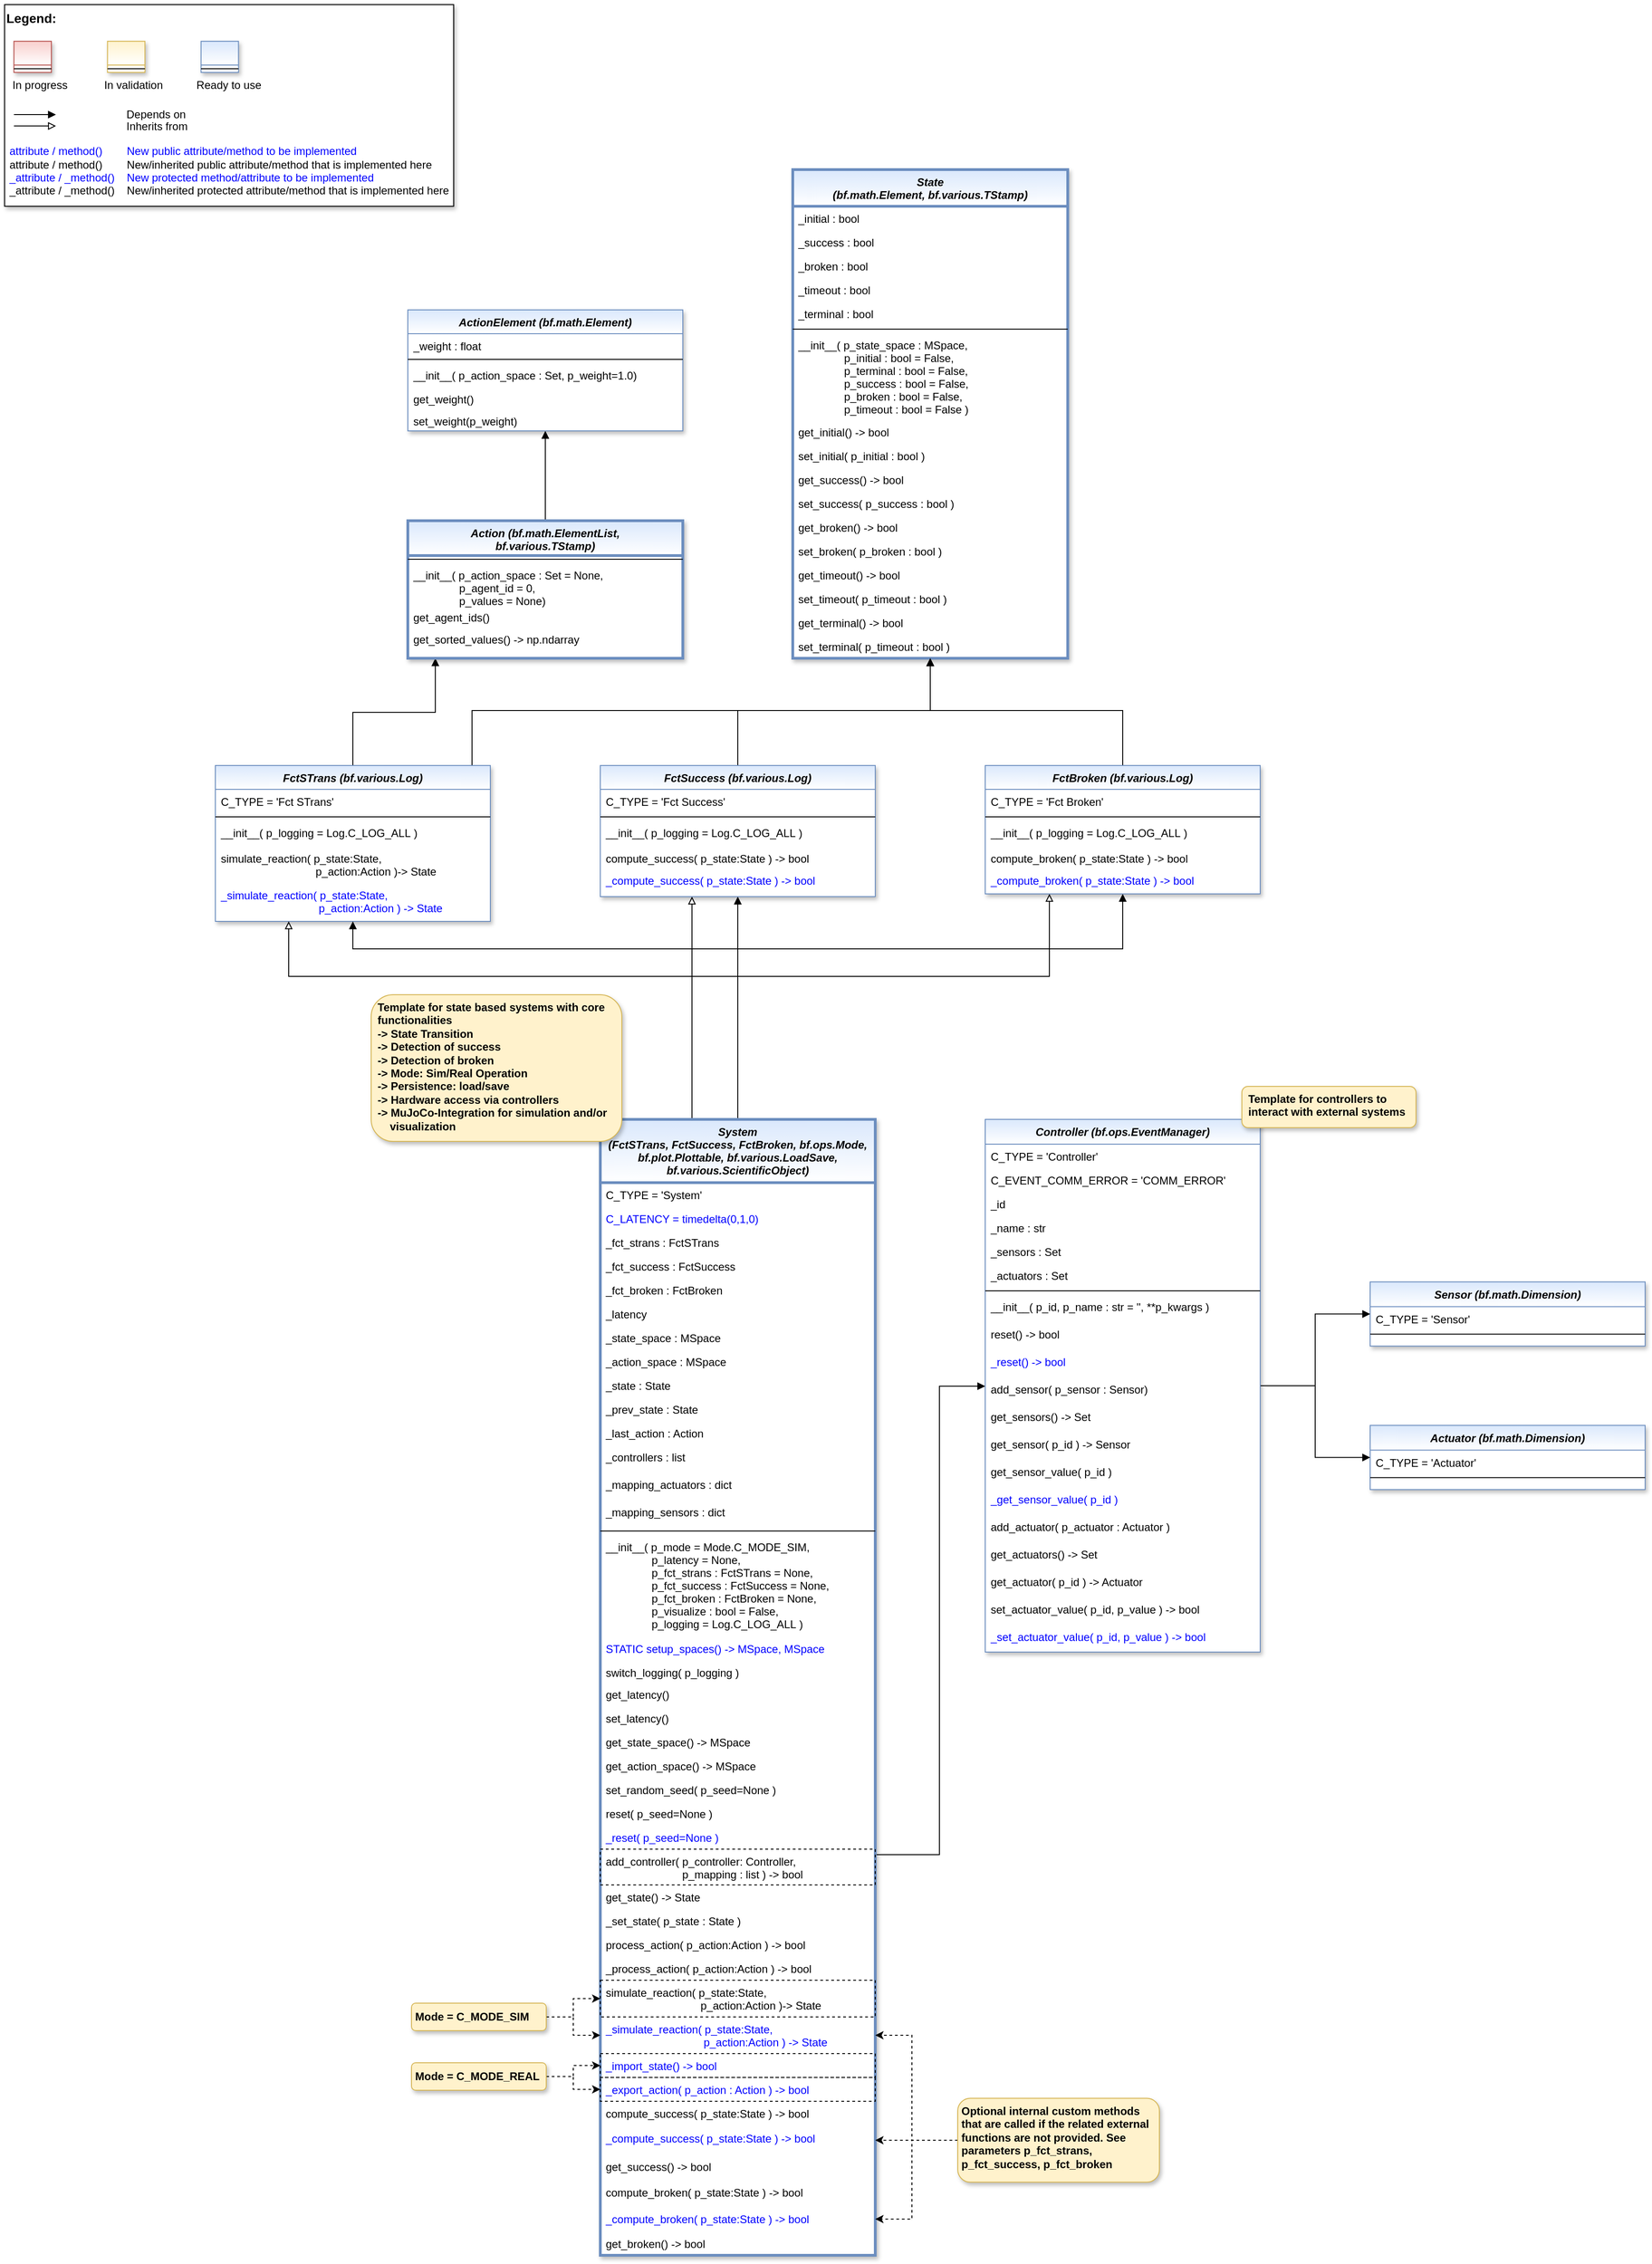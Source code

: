 <mxfile version="20.7.4" type="device"><diagram id="C5RBs43oDa-KdzZeNtuy" name="Page-1"><mxGraphModel dx="2894" dy="1236" grid="1" gridSize="10" guides="1" tooltips="1" connect="1" arrows="1" fold="1" page="1" pageScale="1" pageWidth="2336" pageHeight="1654" math="0" shadow="0"><root><mxCell id="WIyWlLk6GJQsqaUBKTNV-0"/><mxCell id="WIyWlLk6GJQsqaUBKTNV-1" parent="WIyWlLk6GJQsqaUBKTNV-0"/><mxCell id="R_ngxhqv9-UkYQrJMMjU-10" style="edgeStyle=orthogonalEdgeStyle;rounded=0;orthogonalLoop=1;jettySize=auto;html=1;endArrow=block;endFill=1;" parent="WIyWlLk6GJQsqaUBKTNV-1" source="Zqu0_7ksh0mKDehXw9Cf-10" target="lPrEHNX2rIwzvw_4oWQd-11" edge="1"><mxGeometry relative="1" as="geometry"><Array as="points"><mxPoint x="420" y="812"/><mxPoint x="510" y="812"/></Array></mxGeometry></mxCell><mxCell id="R_ngxhqv9-UkYQrJMMjU-14" style="edgeStyle=orthogonalEdgeStyle;rounded=0;orthogonalLoop=1;jettySize=auto;html=1;endArrow=block;endFill=1;" parent="WIyWlLk6GJQsqaUBKTNV-1" source="Zqu0_7ksh0mKDehXw9Cf-10" target="lPrEHNX2rIwzvw_4oWQd-0" edge="1"><mxGeometry relative="1" as="geometry"><Array as="points"><mxPoint x="550" y="810"/><mxPoint x="1050" y="810"/></Array></mxGeometry></mxCell><mxCell id="Zqu0_7ksh0mKDehXw9Cf-10" value="FctSTrans (bf.various.Log)" style="swimlane;fontStyle=3;align=center;verticalAlign=top;childLayout=stackLayout;horizontal=1;startSize=26;horizontalStack=0;resizeParent=1;resizeLast=0;collapsible=1;marginBottom=0;rounded=0;shadow=1;strokeWidth=1;fillColor=#dae8fc;strokeColor=#6c8ebf;swimlaneFillColor=#ffffff;gradientColor=#FFFFFF;" parent="WIyWlLk6GJQsqaUBKTNV-1" vertex="1"><mxGeometry x="270" y="870" width="300" height="170" as="geometry"><mxRectangle x="230" y="140" width="160" height="26" as="alternateBounds"/></mxGeometry></mxCell><mxCell id="Zqu0_7ksh0mKDehXw9Cf-11" value="C_TYPE = 'Fct STrans'" style="text;align=left;verticalAlign=top;spacingLeft=4;spacingRight=4;overflow=hidden;rotatable=0;points=[[0,0.5],[1,0.5]];portConstraint=eastwest;" parent="Zqu0_7ksh0mKDehXw9Cf-10" vertex="1"><mxGeometry y="26" width="300" height="26" as="geometry"/></mxCell><mxCell id="Zqu0_7ksh0mKDehXw9Cf-12" value="" style="line;html=1;strokeWidth=1;align=left;verticalAlign=middle;spacingTop=-1;spacingLeft=3;spacingRight=3;rotatable=0;labelPosition=right;points=[];portConstraint=eastwest;" parent="Zqu0_7ksh0mKDehXw9Cf-10" vertex="1"><mxGeometry y="52" width="300" height="8" as="geometry"/></mxCell><mxCell id="MUDc0-kVXtxc5aC2oVAI-0" value="__init__( p_logging = Log.C_LOG_ALL )" style="text;align=left;verticalAlign=top;spacingLeft=4;spacingRight=4;overflow=hidden;rotatable=0;points=[[0,0.5],[1,0.5]];portConstraint=eastwest;" parent="Zqu0_7ksh0mKDehXw9Cf-10" vertex="1"><mxGeometry y="60" width="300" height="28" as="geometry"/></mxCell><mxCell id="qLox5K4fzlIwR1zVl24Q-4" value="simulate_reaction( p_state:State, &#10;                               p_action:Action )-&gt; State" style="text;align=left;verticalAlign=top;spacingLeft=4;spacingRight=4;overflow=hidden;rotatable=0;points=[[0,0.5],[1,0.5]];portConstraint=eastwest;" parent="Zqu0_7ksh0mKDehXw9Cf-10" vertex="1"><mxGeometry y="88" width="300" height="40" as="geometry"/></mxCell><mxCell id="9nXfzJqSbwu4eSqYgaZp-8" value="_simulate_reaction( p_state:State, &#10;                                p_action:Action ) -&gt; State" style="text;align=left;verticalAlign=top;spacingLeft=4;spacingRight=4;overflow=hidden;rotatable=0;points=[[0,0.5],[1,0.5]];portConstraint=eastwest;fontColor=#0000FF;" parent="Zqu0_7ksh0mKDehXw9Cf-10" vertex="1"><mxGeometry y="128" width="300" height="40" as="geometry"/></mxCell><mxCell id="C6aBNJorPjyJJUNLM00n-2" value="" style="group" parent="WIyWlLk6GJQsqaUBKTNV-1" vertex="1" connectable="0"><mxGeometry x="40" y="40" width="490" height="220" as="geometry"/></mxCell><mxCell id="0DCWFAYMtEVJNfJJVhTo-1" value="&lt;font color=&quot;#000000&quot; size=&quot;1&quot;&gt;&lt;b style=&quot;font-size: 14px&quot;&gt;Legend:&lt;br&gt;&lt;/b&gt;&lt;/font&gt;&lt;br&gt;&lt;br&gt;&lt;br&gt;&lt;font color=&quot;#0000ff&quot; style=&quot;font-size: 6px&quot;&gt;&lt;br&gt;&lt;/font&gt;&lt;span style=&quot;color: rgb(0 , 0 , 0)&quot;&gt;&lt;font style=&quot;font-size: 4px&quot;&gt;&amp;nbsp; &amp;nbsp;&lt;/font&gt;&amp;nbsp;In progress&amp;nbsp; &amp;nbsp; &amp;nbsp; &amp;nbsp; &amp;nbsp; &amp;nbsp; In validation&amp;nbsp; &amp;nbsp; &amp;nbsp; &amp;nbsp; &amp;nbsp; &amp;nbsp;Ready to use&lt;/span&gt;&lt;font color=&quot;#000000&quot;&gt;&amp;nbsp;&lt;br&gt;&lt;/font&gt;&lt;font color=&quot;#0000ff&quot;&gt;&lt;br&gt;&lt;br&gt;&lt;br&gt;&lt;br&gt;&amp;nbsp;attribute / method()&amp;nbsp; &amp;nbsp; &amp;nbsp; &amp;nbsp; New public attribute/method to be implemented&lt;/font&gt;&lt;br&gt;&lt;font color=&quot;#000000&quot;&gt;&amp;nbsp;&lt;/font&gt;&lt;font color=&quot;#000000&quot;&gt;attribute / method()&lt;span&gt;&#9;&lt;/span&gt;&amp;nbsp; &amp;nbsp; &amp;nbsp; &amp;nbsp;New/inherited public attribute/method that is implemented here&lt;br&gt;&lt;/font&gt;&lt;font color=&quot;#0000ff&quot;&gt;&amp;nbsp;_attribute /&amp;nbsp;&lt;/font&gt;&lt;font color=&quot;#0000ff&quot;&gt;_method()&amp;nbsp; &amp;nbsp; New protected method/attribute to be implemented&lt;/font&gt;&lt;br&gt;&lt;font color=&quot;#000000&quot;&gt;&amp;nbsp;_attribute / _method()&amp;nbsp; &amp;nbsp; New/inherited protected attribute/method that is implemented here&lt;br&gt;&lt;/font&gt;&lt;font color=&quot;#000000&quot;&gt;&lt;br&gt;&lt;br&gt;&lt;br&gt;&lt;br&gt;&lt;br&gt;&lt;/font&gt;" style="text;html=1;align=left;verticalAlign=top;whiteSpace=wrap;rounded=0;fontColor=#006600;strokeColor=#000000;shadow=1;fillColor=#ffffff;" parent="C6aBNJorPjyJJUNLM00n-2" vertex="1"><mxGeometry width="490.0" height="220" as="geometry"/></mxCell><mxCell id="0DCWFAYMtEVJNfJJVhTo-2" value="Depends on" style="endArrow=block;html=1;labelPosition=right;verticalLabelPosition=middle;align=left;verticalAlign=middle;endFill=1;fontSize=12;" parent="C6aBNJorPjyJJUNLM00n-2" edge="1"><mxGeometry x="-1623.125" y="-2180" width="51.042" height="50" as="geometry"><mxPoint x="10.208" y="120.003" as="sourcePoint"/><mxPoint x="55.991" y="120.003" as="targetPoint"/><mxPoint x="98" as="offset"/><Array as="points"><mxPoint x="30.625" y="120"/></Array></mxGeometry></mxCell><mxCell id="0DCWFAYMtEVJNfJJVhTo-3" value="Inherits from" style="endArrow=block;html=1;labelPosition=right;verticalLabelPosition=middle;align=left;verticalAlign=middle;endFill=0;fontSize=12;" parent="C6aBNJorPjyJJUNLM00n-2" edge="1"><mxGeometry x="-1623.125" y="-2180" width="51.042" height="50" as="geometry"><mxPoint x="10.208" y="132.385" as="sourcePoint"/><mxPoint x="55.991" y="132.385" as="targetPoint"/><mxPoint x="98" y="1" as="offset"/></mxGeometry></mxCell><mxCell id="0DCWFAYMtEVJNfJJVhTo-4" value="" style="swimlane;fontStyle=3;align=center;verticalAlign=top;childLayout=stackLayout;horizontal=1;startSize=26;horizontalStack=0;resizeParent=1;resizeLast=0;collapsible=1;marginBottom=0;rounded=0;shadow=1;strokeWidth=1;fillColor=#f8cecc;strokeColor=#b85450;gradientColor=#ffffff;swimlaneFillColor=#ffffff;" parent="C6aBNJorPjyJJUNLM00n-2" vertex="1"><mxGeometry x="10.208" y="40" width="40.833" height="34" as="geometry"><mxRectangle x="230" y="140" width="160" height="26" as="alternateBounds"/></mxGeometry></mxCell><mxCell id="0DCWFAYMtEVJNfJJVhTo-5" value="" style="line;html=1;strokeWidth=1;align=left;verticalAlign=middle;spacingTop=-1;spacingLeft=3;spacingRight=3;rotatable=0;labelPosition=right;points=[];portConstraint=eastwest;" parent="0DCWFAYMtEVJNfJJVhTo-4" vertex="1"><mxGeometry y="26" width="40.833" height="8" as="geometry"/></mxCell><mxCell id="0DCWFAYMtEVJNfJJVhTo-6" value="" style="swimlane;fontStyle=3;align=center;verticalAlign=top;childLayout=stackLayout;horizontal=1;startSize=26;horizontalStack=0;resizeParent=1;resizeLast=0;collapsible=1;marginBottom=0;rounded=0;shadow=1;strokeWidth=1;fillColor=#fff2cc;strokeColor=#d6b656;gradientColor=#ffffff;swimlaneFillColor=#ffffff;" parent="C6aBNJorPjyJJUNLM00n-2" vertex="1"><mxGeometry x="112.292" y="40" width="40.833" height="34" as="geometry"><mxRectangle x="230" y="140" width="160" height="26" as="alternateBounds"/></mxGeometry></mxCell><mxCell id="0DCWFAYMtEVJNfJJVhTo-7" value="" style="line;html=1;strokeWidth=1;align=left;verticalAlign=middle;spacingTop=-1;spacingLeft=3;spacingRight=3;rotatable=0;labelPosition=right;points=[];portConstraint=eastwest;" parent="0DCWFAYMtEVJNfJJVhTo-6" vertex="1"><mxGeometry y="26" width="40.833" height="8" as="geometry"/></mxCell><mxCell id="0DCWFAYMtEVJNfJJVhTo-8" value="" style="swimlane;fontStyle=3;align=center;verticalAlign=top;childLayout=stackLayout;horizontal=1;startSize=26;horizontalStack=0;resizeParent=1;resizeLast=0;collapsible=1;marginBottom=0;rounded=0;shadow=1;strokeWidth=1;fillColor=#dae8fc;strokeColor=#6c8ebf;gradientColor=#ffffff;swimlaneFillColor=#ffffff;" parent="C6aBNJorPjyJJUNLM00n-2" vertex="1"><mxGeometry x="214.375" y="40" width="40.833" height="34" as="geometry"><mxRectangle x="230" y="140" width="160" height="26" as="alternateBounds"/></mxGeometry></mxCell><mxCell id="0DCWFAYMtEVJNfJJVhTo-9" value="" style="line;html=1;strokeWidth=1;align=left;verticalAlign=middle;spacingTop=-1;spacingLeft=3;spacingRight=3;rotatable=0;labelPosition=right;points=[];portConstraint=eastwest;" parent="0DCWFAYMtEVJNfJJVhTo-8" vertex="1"><mxGeometry y="26" width="40.833" height="8" as="geometry"/></mxCell><mxCell id="lPrEHNX2rIwzvw_4oWQd-0" value="State &#10;(bf.math.Element, bf.various.TStamp)" style="swimlane;fontStyle=3;align=center;verticalAlign=top;childLayout=stackLayout;horizontal=1;startSize=40;horizontalStack=0;resizeParent=1;resizeLast=0;collapsible=1;marginBottom=0;rounded=0;shadow=1;strokeWidth=3;fillColor=#dae8fc;strokeColor=#6c8ebf;swimlaneFillColor=#ffffff;gradientColor=#FFFFFF;" parent="WIyWlLk6GJQsqaUBKTNV-1" vertex="1"><mxGeometry x="900" y="220" width="300" height="533" as="geometry"><mxRectangle x="230" y="140" width="160" height="26" as="alternateBounds"/></mxGeometry></mxCell><mxCell id="R_ngxhqv9-UkYQrJMMjU-6" value="_initial : bool" style="text;align=left;verticalAlign=top;spacingLeft=4;spacingRight=4;overflow=hidden;rotatable=0;points=[[0,0.5],[1,0.5]];portConstraint=eastwest;" parent="lPrEHNX2rIwzvw_4oWQd-0" vertex="1"><mxGeometry y="40" width="300" height="26" as="geometry"/></mxCell><mxCell id="lPrEHNX2rIwzvw_4oWQd-1" value="_success : bool" style="text;align=left;verticalAlign=top;spacingLeft=4;spacingRight=4;overflow=hidden;rotatable=0;points=[[0,0.5],[1,0.5]];portConstraint=eastwest;" parent="lPrEHNX2rIwzvw_4oWQd-0" vertex="1"><mxGeometry y="66" width="300" height="26" as="geometry"/></mxCell><mxCell id="lPrEHNX2rIwzvw_4oWQd-2" value="_broken : bool" style="text;align=left;verticalAlign=top;spacingLeft=4;spacingRight=4;overflow=hidden;rotatable=0;points=[[0,0.5],[1,0.5]];portConstraint=eastwest;" parent="lPrEHNX2rIwzvw_4oWQd-0" vertex="1"><mxGeometry y="92" width="300" height="26" as="geometry"/></mxCell><mxCell id="R_ngxhqv9-UkYQrJMMjU-7" value="_timeout : bool" style="text;align=left;verticalAlign=top;spacingLeft=4;spacingRight=4;overflow=hidden;rotatable=0;points=[[0,0.5],[1,0.5]];portConstraint=eastwest;" parent="lPrEHNX2rIwzvw_4oWQd-0" vertex="1"><mxGeometry y="118" width="300" height="26" as="geometry"/></mxCell><mxCell id="R_ngxhqv9-UkYQrJMMjU-8" value="_terminal : bool" style="text;align=left;verticalAlign=top;spacingLeft=4;spacingRight=4;overflow=hidden;rotatable=0;points=[[0,0.5],[1,0.5]];portConstraint=eastwest;" parent="lPrEHNX2rIwzvw_4oWQd-0" vertex="1"><mxGeometry y="144" width="300" height="26" as="geometry"/></mxCell><mxCell id="lPrEHNX2rIwzvw_4oWQd-3" value="" style="line;html=1;strokeWidth=1;align=left;verticalAlign=middle;spacingTop=-1;spacingLeft=3;spacingRight=3;rotatable=0;labelPosition=right;points=[];portConstraint=eastwest;" parent="lPrEHNX2rIwzvw_4oWQd-0" vertex="1"><mxGeometry y="170" width="300" height="8" as="geometry"/></mxCell><mxCell id="lPrEHNX2rIwzvw_4oWQd-4" value="__init__( p_state_space : MSpace,&#10;               p_initial : bool = False,&#10;               p_terminal : bool = False,&#10;               p_success : bool = False,&#10;               p_broken : bool = False,&#10;               p_timeout : bool = False )" style="text;align=left;verticalAlign=top;spacingLeft=4;spacingRight=4;overflow=hidden;rotatable=0;points=[[0,0.5],[1,0.5]];portConstraint=eastwest;" parent="lPrEHNX2rIwzvw_4oWQd-0" vertex="1"><mxGeometry y="178" width="300" height="95" as="geometry"/></mxCell><mxCell id="R_ngxhqv9-UkYQrJMMjU-0" value="get_initial() -&gt; bool" style="text;align=left;verticalAlign=top;spacingLeft=4;spacingRight=4;overflow=hidden;rotatable=0;points=[[0,0.5],[1,0.5]];portConstraint=eastwest;" parent="lPrEHNX2rIwzvw_4oWQd-0" vertex="1"><mxGeometry y="273" width="300" height="26" as="geometry"/></mxCell><mxCell id="R_ngxhqv9-UkYQrJMMjU-1" value="set_initial( p_initial : bool )" style="text;align=left;verticalAlign=top;spacingLeft=4;spacingRight=4;overflow=hidden;rotatable=0;points=[[0,0.5],[1,0.5]];portConstraint=eastwest;" parent="lPrEHNX2rIwzvw_4oWQd-0" vertex="1"><mxGeometry y="299" width="300" height="26" as="geometry"/></mxCell><mxCell id="lPrEHNX2rIwzvw_4oWQd-5" value="get_success() -&gt; bool" style="text;align=left;verticalAlign=top;spacingLeft=4;spacingRight=4;overflow=hidden;rotatable=0;points=[[0,0.5],[1,0.5]];portConstraint=eastwest;" parent="lPrEHNX2rIwzvw_4oWQd-0" vertex="1"><mxGeometry y="325" width="300" height="26" as="geometry"/></mxCell><mxCell id="lPrEHNX2rIwzvw_4oWQd-6" value="set_success( p_success : bool )" style="text;align=left;verticalAlign=top;spacingLeft=4;spacingRight=4;overflow=hidden;rotatable=0;points=[[0,0.5],[1,0.5]];portConstraint=eastwest;" parent="lPrEHNX2rIwzvw_4oWQd-0" vertex="1"><mxGeometry y="351" width="300" height="26" as="geometry"/></mxCell><mxCell id="lPrEHNX2rIwzvw_4oWQd-7" value="get_broken() -&gt; bool" style="text;align=left;verticalAlign=top;spacingLeft=4;spacingRight=4;overflow=hidden;rotatable=0;points=[[0,0.5],[1,0.5]];portConstraint=eastwest;" parent="lPrEHNX2rIwzvw_4oWQd-0" vertex="1"><mxGeometry y="377" width="300" height="26" as="geometry"/></mxCell><mxCell id="lPrEHNX2rIwzvw_4oWQd-8" value="set_broken( p_broken : bool )" style="text;align=left;verticalAlign=top;spacingLeft=4;spacingRight=4;overflow=hidden;rotatable=0;points=[[0,0.5],[1,0.5]];portConstraint=eastwest;" parent="lPrEHNX2rIwzvw_4oWQd-0" vertex="1"><mxGeometry y="403" width="300" height="26" as="geometry"/></mxCell><mxCell id="R_ngxhqv9-UkYQrJMMjU-2" value="get_timeout() -&gt; bool" style="text;align=left;verticalAlign=top;spacingLeft=4;spacingRight=4;overflow=hidden;rotatable=0;points=[[0,0.5],[1,0.5]];portConstraint=eastwest;" parent="lPrEHNX2rIwzvw_4oWQd-0" vertex="1"><mxGeometry y="429" width="300" height="26" as="geometry"/></mxCell><mxCell id="R_ngxhqv9-UkYQrJMMjU-3" value="set_timeout( p_timeout : bool )" style="text;align=left;verticalAlign=top;spacingLeft=4;spacingRight=4;overflow=hidden;rotatable=0;points=[[0,0.5],[1,0.5]];portConstraint=eastwest;" parent="lPrEHNX2rIwzvw_4oWQd-0" vertex="1"><mxGeometry y="455" width="300" height="26" as="geometry"/></mxCell><mxCell id="R_ngxhqv9-UkYQrJMMjU-4" value="get_terminal() -&gt; bool" style="text;align=left;verticalAlign=top;spacingLeft=4;spacingRight=4;overflow=hidden;rotatable=0;points=[[0,0.5],[1,0.5]];portConstraint=eastwest;" parent="lPrEHNX2rIwzvw_4oWQd-0" vertex="1"><mxGeometry y="481" width="300" height="26" as="geometry"/></mxCell><mxCell id="R_ngxhqv9-UkYQrJMMjU-5" value="set_terminal( p_timeout : bool )" style="text;align=left;verticalAlign=top;spacingLeft=4;spacingRight=4;overflow=hidden;rotatable=0;points=[[0,0.5],[1,0.5]];portConstraint=eastwest;" parent="lPrEHNX2rIwzvw_4oWQd-0" vertex="1"><mxGeometry y="507" width="300" height="26" as="geometry"/></mxCell><mxCell id="lPrEHNX2rIwzvw_4oWQd-10" style="edgeStyle=orthogonalEdgeStyle;rounded=0;orthogonalLoop=1;jettySize=auto;html=1;entryX=0.5;entryY=1;entryDx=0;entryDy=0;endArrow=block;endFill=1;" parent="WIyWlLk6GJQsqaUBKTNV-1" source="lPrEHNX2rIwzvw_4oWQd-11" target="lPrEHNX2rIwzvw_4oWQd-16" edge="1"><mxGeometry relative="1" as="geometry"/></mxCell><mxCell id="lPrEHNX2rIwzvw_4oWQd-11" value="Action (bf.math.ElementList, &#10;bf.various.TStamp)" style="swimlane;fontStyle=3;align=center;verticalAlign=top;childLayout=stackLayout;horizontal=1;startSize=38;horizontalStack=0;resizeParent=1;resizeLast=0;collapsible=1;marginBottom=0;rounded=0;shadow=1;strokeWidth=3;fillColor=#dae8fc;strokeColor=#6c8ebf;swimlaneFillColor=#ffffff;gradientColor=#FFFFFF;" parent="WIyWlLk6GJQsqaUBKTNV-1" vertex="1"><mxGeometry x="480" y="603" width="300" height="150" as="geometry"><mxRectangle x="230" y="140" width="160" height="26" as="alternateBounds"/></mxGeometry></mxCell><mxCell id="lPrEHNX2rIwzvw_4oWQd-12" value="" style="line;html=1;strokeWidth=1;align=left;verticalAlign=middle;spacingTop=-1;spacingLeft=3;spacingRight=3;rotatable=0;labelPosition=right;points=[];portConstraint=eastwest;" parent="lPrEHNX2rIwzvw_4oWQd-11" vertex="1"><mxGeometry y="38" width="300" height="8" as="geometry"/></mxCell><mxCell id="lPrEHNX2rIwzvw_4oWQd-13" value="__init__( p_action_space : Set = None,&#10;               p_agent_id = 0,&#10;               p_values = None)" style="text;align=left;verticalAlign=top;spacingLeft=4;spacingRight=4;overflow=hidden;rotatable=0;points=[[0,0.5],[1,0.5]];portConstraint=eastwest;" parent="lPrEHNX2rIwzvw_4oWQd-11" vertex="1"><mxGeometry y="46" width="300" height="46" as="geometry"/></mxCell><mxCell id="lPrEHNX2rIwzvw_4oWQd-14" value="get_agent_ids()" style="text;align=left;verticalAlign=top;spacingLeft=4;spacingRight=4;overflow=hidden;rotatable=0;points=[[0,0.5],[1,0.5]];portConstraint=eastwest;" parent="lPrEHNX2rIwzvw_4oWQd-11" vertex="1"><mxGeometry y="92" width="300" height="24" as="geometry"/></mxCell><mxCell id="lPrEHNX2rIwzvw_4oWQd-15" value="get_sorted_values() -&gt; np.ndarray" style="text;align=left;verticalAlign=top;spacingLeft=4;spacingRight=4;overflow=hidden;rotatable=0;points=[[0,0.5],[1,0.5]];portConstraint=eastwest;" parent="lPrEHNX2rIwzvw_4oWQd-11" vertex="1"><mxGeometry y="116" width="300" height="24" as="geometry"/></mxCell><mxCell id="lPrEHNX2rIwzvw_4oWQd-16" value="ActionElement (bf.math.Element)" style="swimlane;fontStyle=3;align=center;verticalAlign=top;childLayout=stackLayout;horizontal=1;startSize=26;horizontalStack=0;resizeParent=1;resizeLast=0;collapsible=1;marginBottom=0;rounded=0;shadow=1;strokeWidth=1;fillColor=#dae8fc;strokeColor=#6c8ebf;swimlaneFillColor=#ffffff;gradientColor=#FFFFFF;" parent="WIyWlLk6GJQsqaUBKTNV-1" vertex="1"><mxGeometry x="480" y="373" width="300" height="132" as="geometry"><mxRectangle x="230" y="140" width="160" height="26" as="alternateBounds"/></mxGeometry></mxCell><mxCell id="R_ngxhqv9-UkYQrJMMjU-9" value="_weight : float" style="text;align=left;verticalAlign=top;spacingLeft=4;spacingRight=4;overflow=hidden;rotatable=0;points=[[0,0.5],[1,0.5]];portConstraint=eastwest;" parent="lPrEHNX2rIwzvw_4oWQd-16" vertex="1"><mxGeometry y="26" width="300" height="24" as="geometry"/></mxCell><mxCell id="lPrEHNX2rIwzvw_4oWQd-17" value="" style="line;html=1;strokeWidth=1;align=left;verticalAlign=middle;spacingTop=-1;spacingLeft=3;spacingRight=3;rotatable=0;labelPosition=right;points=[];portConstraint=eastwest;" parent="lPrEHNX2rIwzvw_4oWQd-16" vertex="1"><mxGeometry y="50" width="300" height="8" as="geometry"/></mxCell><mxCell id="lPrEHNX2rIwzvw_4oWQd-18" value="__init__( p_action_space : Set, p_weight=1.0)" style="text;align=left;verticalAlign=top;spacingLeft=4;spacingRight=4;overflow=hidden;rotatable=0;points=[[0,0.5],[1,0.5]];portConstraint=eastwest;" parent="lPrEHNX2rIwzvw_4oWQd-16" vertex="1"><mxGeometry y="58" width="300" height="26" as="geometry"/></mxCell><mxCell id="lPrEHNX2rIwzvw_4oWQd-19" value="get_weight()" style="text;align=left;verticalAlign=top;spacingLeft=4;spacingRight=4;overflow=hidden;rotatable=0;points=[[0,0.5],[1,0.5]];portConstraint=eastwest;" parent="lPrEHNX2rIwzvw_4oWQd-16" vertex="1"><mxGeometry y="84" width="300" height="24" as="geometry"/></mxCell><mxCell id="lPrEHNX2rIwzvw_4oWQd-20" value="set_weight(p_weight)" style="text;align=left;verticalAlign=top;spacingLeft=4;spacingRight=4;overflow=hidden;rotatable=0;points=[[0,0.5],[1,0.5]];portConstraint=eastwest;" parent="lPrEHNX2rIwzvw_4oWQd-16" vertex="1"><mxGeometry y="108" width="300" height="24" as="geometry"/></mxCell><mxCell id="R_ngxhqv9-UkYQrJMMjU-16" style="edgeStyle=orthogonalEdgeStyle;rounded=0;orthogonalLoop=1;jettySize=auto;html=1;endArrow=block;endFill=1;" parent="WIyWlLk6GJQsqaUBKTNV-1" source="lPrEHNX2rIwzvw_4oWQd-22" target="Zqu0_7ksh0mKDehXw9Cf-10" edge="1"><mxGeometry relative="1" as="geometry"><Array as="points"><mxPoint x="840" y="1070"/><mxPoint x="420" y="1070"/></Array></mxGeometry></mxCell><mxCell id="R_ngxhqv9-UkYQrJMMjU-17" style="edgeStyle=orthogonalEdgeStyle;rounded=0;orthogonalLoop=1;jettySize=auto;html=1;endArrow=block;endFill=1;" parent="WIyWlLk6GJQsqaUBKTNV-1" source="lPrEHNX2rIwzvw_4oWQd-22" target="gnBDM4Ka-E4QBX1AID2U-52" edge="1"><mxGeometry relative="1" as="geometry"/></mxCell><mxCell id="R_ngxhqv9-UkYQrJMMjU-18" style="edgeStyle=orthogonalEdgeStyle;rounded=0;orthogonalLoop=1;jettySize=auto;html=1;endArrow=block;endFill=1;" parent="WIyWlLk6GJQsqaUBKTNV-1" source="lPrEHNX2rIwzvw_4oWQd-22" target="gnBDM4Ka-E4QBX1AID2U-58" edge="1"><mxGeometry relative="1" as="geometry"><Array as="points"><mxPoint x="840" y="1070"/><mxPoint x="1260" y="1070"/></Array></mxGeometry></mxCell><mxCell id="R_ngxhqv9-UkYQrJMMjU-19" style="edgeStyle=orthogonalEdgeStyle;rounded=0;orthogonalLoop=1;jettySize=auto;html=1;endArrow=block;endFill=0;" parent="WIyWlLk6GJQsqaUBKTNV-1" source="lPrEHNX2rIwzvw_4oWQd-22" target="Zqu0_7ksh0mKDehXw9Cf-10" edge="1"><mxGeometry relative="1" as="geometry"><Array as="points"><mxPoint x="790" y="1100"/><mxPoint x="350" y="1100"/></Array></mxGeometry></mxCell><mxCell id="R_ngxhqv9-UkYQrJMMjU-20" style="edgeStyle=orthogonalEdgeStyle;rounded=0;orthogonalLoop=1;jettySize=auto;html=1;endArrow=block;endFill=0;" parent="WIyWlLk6GJQsqaUBKTNV-1" source="lPrEHNX2rIwzvw_4oWQd-22" target="gnBDM4Ka-E4QBX1AID2U-52" edge="1"><mxGeometry relative="1" as="geometry"><Array as="points"><mxPoint x="790" y="1090"/><mxPoint x="790" y="1090"/></Array></mxGeometry></mxCell><mxCell id="R_ngxhqv9-UkYQrJMMjU-21" style="edgeStyle=orthogonalEdgeStyle;rounded=0;orthogonalLoop=1;jettySize=auto;html=1;endArrow=block;endFill=0;" parent="WIyWlLk6GJQsqaUBKTNV-1" source="lPrEHNX2rIwzvw_4oWQd-22" target="gnBDM4Ka-E4QBX1AID2U-58" edge="1"><mxGeometry relative="1" as="geometry"><Array as="points"><mxPoint x="790" y="1100"/><mxPoint x="1180" y="1100"/></Array></mxGeometry></mxCell><mxCell id="BLUO8qdo6QvFOgF5QDHV-0" style="edgeStyle=orthogonalEdgeStyle;rounded=0;orthogonalLoop=1;jettySize=auto;html=1;endArrow=block;endFill=1;" parent="WIyWlLk6GJQsqaUBKTNV-1" source="kVQvc6oquiQPwO_IvTiY-30" target="kVQvc6oquiQPwO_IvTiY-36" edge="1"><mxGeometry relative="1" as="geometry"><Array as="points"><mxPoint x="1060" y="2058"/><mxPoint x="1060" y="1547"/></Array></mxGeometry></mxCell><mxCell id="lPrEHNX2rIwzvw_4oWQd-22" value="System&#10;(FctSTrans, FctSuccess, FctBroken, bf.ops.Mode, &#10;bf.plot.Plottable, bf.various.LoadSave,&#10;bf.various.ScientificObject)" style="swimlane;fontStyle=3;align=center;verticalAlign=top;childLayout=stackLayout;horizontal=1;startSize=69;horizontalStack=0;resizeParent=1;resizeLast=0;collapsible=1;marginBottom=0;rounded=0;shadow=1;strokeWidth=3;fillColor=#dae8fc;strokeColor=#6c8ebf;swimlaneFillColor=#ffffff;gradientColor=#FFFFFF;" parent="WIyWlLk6GJQsqaUBKTNV-1" vertex="1"><mxGeometry x="690" y="1256" width="300" height="1239" as="geometry"><mxRectangle x="230" y="140" width="160" height="26" as="alternateBounds"/></mxGeometry></mxCell><mxCell id="lPrEHNX2rIwzvw_4oWQd-27" value="C_TYPE = 'System'" style="text;align=left;verticalAlign=top;spacingLeft=4;spacingRight=4;overflow=hidden;rotatable=0;points=[[0,0.5],[1,0.5]];portConstraint=eastwest;" parent="lPrEHNX2rIwzvw_4oWQd-22" vertex="1"><mxGeometry y="69" width="300" height="26" as="geometry"/></mxCell><mxCell id="lPrEHNX2rIwzvw_4oWQd-31" value="C_LATENCY = timedelta(0,1,0)" style="text;align=left;verticalAlign=top;spacingLeft=4;spacingRight=4;overflow=hidden;rotatable=0;points=[[0,0.5],[1,0.5]];portConstraint=eastwest;fontColor=#0000FF;" parent="lPrEHNX2rIwzvw_4oWQd-22" vertex="1"><mxGeometry y="95" width="300" height="26" as="geometry"/></mxCell><mxCell id="lPrEHNX2rIwzvw_4oWQd-79" value="_fct_strans : FctSTrans" style="text;align=left;verticalAlign=top;spacingLeft=4;spacingRight=4;overflow=hidden;rotatable=0;points=[[0,0.5],[1,0.5]];portConstraint=eastwest;" parent="lPrEHNX2rIwzvw_4oWQd-22" vertex="1"><mxGeometry y="121" width="300" height="26" as="geometry"/></mxCell><mxCell id="gnBDM4Ka-E4QBX1AID2U-99" value="_fct_success : FctSuccess" style="text;align=left;verticalAlign=top;spacingLeft=4;spacingRight=4;overflow=hidden;rotatable=0;points=[[0,0.5],[1,0.5]];portConstraint=eastwest;" parent="lPrEHNX2rIwzvw_4oWQd-22" vertex="1"><mxGeometry y="147" width="300" height="26" as="geometry"/></mxCell><mxCell id="gnBDM4Ka-E4QBX1AID2U-100" value="_fct_broken : FctBroken" style="text;align=left;verticalAlign=top;spacingLeft=4;spacingRight=4;overflow=hidden;rotatable=0;points=[[0,0.5],[1,0.5]];portConstraint=eastwest;" parent="lPrEHNX2rIwzvw_4oWQd-22" vertex="1"><mxGeometry y="173" width="300" height="26" as="geometry"/></mxCell><mxCell id="lPrEHNX2rIwzvw_4oWQd-34" value="_latency" style="text;align=left;verticalAlign=top;spacingLeft=4;spacingRight=4;overflow=hidden;rotatable=0;points=[[0,0.5],[1,0.5]];portConstraint=eastwest;" parent="lPrEHNX2rIwzvw_4oWQd-22" vertex="1"><mxGeometry y="199" width="300" height="26" as="geometry"/></mxCell><mxCell id="lPrEHNX2rIwzvw_4oWQd-35" value="_state_space : MSpace" style="text;align=left;verticalAlign=top;spacingLeft=4;spacingRight=4;overflow=hidden;rotatable=0;points=[[0,0.5],[1,0.5]];portConstraint=eastwest;" parent="lPrEHNX2rIwzvw_4oWQd-22" vertex="1"><mxGeometry y="225" width="300" height="26" as="geometry"/></mxCell><mxCell id="6VjQaemvq6ViMUy88HJq-2" value="_action_space : MSpace" style="text;align=left;verticalAlign=top;spacingLeft=4;spacingRight=4;overflow=hidden;rotatable=0;points=[[0,0.5],[1,0.5]];portConstraint=eastwest;" parent="lPrEHNX2rIwzvw_4oWQd-22" vertex="1"><mxGeometry y="251" width="300" height="26" as="geometry"/></mxCell><mxCell id="6VjQaemvq6ViMUy88HJq-3" value="_state : State" style="text;align=left;verticalAlign=top;spacingLeft=4;spacingRight=4;overflow=hidden;rotatable=0;points=[[0,0.5],[1,0.5]];portConstraint=eastwest;" parent="lPrEHNX2rIwzvw_4oWQd-22" vertex="1"><mxGeometry y="277" width="300" height="26" as="geometry"/></mxCell><mxCell id="lPrEHNX2rIwzvw_4oWQd-36" value="_prev_state : State" style="text;align=left;verticalAlign=top;spacingLeft=4;spacingRight=4;overflow=hidden;rotatable=0;points=[[0,0.5],[1,0.5]];portConstraint=eastwest;" parent="lPrEHNX2rIwzvw_4oWQd-22" vertex="1"><mxGeometry y="303" width="300" height="26" as="geometry"/></mxCell><mxCell id="lPrEHNX2rIwzvw_4oWQd-37" value="_last_action : Action" style="text;align=left;verticalAlign=top;spacingLeft=4;spacingRight=4;overflow=hidden;rotatable=0;points=[[0,0.5],[1,0.5]];portConstraint=eastwest;" parent="lPrEHNX2rIwzvw_4oWQd-22" vertex="1"><mxGeometry y="329" width="300" height="26" as="geometry"/></mxCell><mxCell id="kVQvc6oquiQPwO_IvTiY-7" value="_controllers : list" style="text;align=left;verticalAlign=top;spacingLeft=4;spacingRight=4;overflow=hidden;rotatable=0;points=[[0,0.5],[1,0.5]];portConstraint=eastwest;fontColor=default;" parent="lPrEHNX2rIwzvw_4oWQd-22" vertex="1"><mxGeometry y="355" width="300" height="30" as="geometry"/></mxCell><mxCell id="fO-7PdVfBmQimBZt-zkg-22" value="_mapping_actuators : dict" style="text;align=left;verticalAlign=top;spacingLeft=4;spacingRight=4;overflow=hidden;rotatable=0;points=[[0,0.5],[1,0.5]];portConstraint=eastwest;fontColor=default;" parent="lPrEHNX2rIwzvw_4oWQd-22" vertex="1"><mxGeometry y="385" width="300" height="30" as="geometry"/></mxCell><mxCell id="kVQvc6oquiQPwO_IvTiY-31" value="_mapping_sensors : dict" style="text;align=left;verticalAlign=top;spacingLeft=4;spacingRight=4;overflow=hidden;rotatable=0;points=[[0,0.5],[1,0.5]];portConstraint=eastwest;fontColor=default;" parent="lPrEHNX2rIwzvw_4oWQd-22" vertex="1"><mxGeometry y="415" width="300" height="30" as="geometry"/></mxCell><mxCell id="lPrEHNX2rIwzvw_4oWQd-23" value="" style="line;html=1;strokeWidth=1;align=left;verticalAlign=middle;spacingTop=-1;spacingLeft=3;spacingRight=3;rotatable=0;labelPosition=right;points=[];portConstraint=eastwest;" parent="lPrEHNX2rIwzvw_4oWQd-22" vertex="1"><mxGeometry y="445" width="300" height="8" as="geometry"/></mxCell><mxCell id="lPrEHNX2rIwzvw_4oWQd-78" value="__init__( p_mode = Mode.C_MODE_SIM,&#10;               p_latency = None, &#10;               p_fct_strans : FctSTrans = None,&#10;               p_fct_success : FctSuccess = None,&#10;               p_fct_broken : FctBroken = None,&#10;               p_visualize : bool = False,&#10;               p_logging = Log.C_LOG_ALL )" style="text;align=left;verticalAlign=top;spacingLeft=4;spacingRight=4;overflow=hidden;rotatable=0;points=[[0,0.5],[1,0.5]];portConstraint=eastwest;" parent="lPrEHNX2rIwzvw_4oWQd-22" vertex="1"><mxGeometry y="453" width="300" height="111" as="geometry"/></mxCell><mxCell id="6VjQaemvq6ViMUy88HJq-4" value="STATIC setup_spaces() -&gt; MSpace, MSpace" style="text;align=left;verticalAlign=top;spacingLeft=4;spacingRight=4;overflow=hidden;rotatable=0;points=[[0,0.5],[1,0.5]];portConstraint=eastwest;fontColor=#0000FF;" parent="lPrEHNX2rIwzvw_4oWQd-22" vertex="1"><mxGeometry y="564" width="300" height="26" as="geometry"/></mxCell><mxCell id="UgmHhtcElZpPATlAXSvT-9" value="switch_logging( p_logging )" style="text;align=left;verticalAlign=top;spacingLeft=4;spacingRight=4;overflow=hidden;rotatable=0;points=[[0,0.5],[1,0.5]];portConstraint=eastwest;" parent="lPrEHNX2rIwzvw_4oWQd-22" vertex="1"><mxGeometry y="590" width="300" height="24" as="geometry"/></mxCell><mxCell id="lPrEHNX2rIwzvw_4oWQd-51" value="get_latency()" style="text;align=left;verticalAlign=top;spacingLeft=4;spacingRight=4;overflow=hidden;rotatable=0;points=[[0,0.5],[1,0.5]];portConstraint=eastwest;" parent="lPrEHNX2rIwzvw_4oWQd-22" vertex="1"><mxGeometry y="614" width="300" height="26" as="geometry"/></mxCell><mxCell id="lPrEHNX2rIwzvw_4oWQd-52" value="set_latency()" style="text;align=left;verticalAlign=top;spacingLeft=4;spacingRight=4;overflow=hidden;rotatable=0;points=[[0,0.5],[1,0.5]];portConstraint=eastwest;" parent="lPrEHNX2rIwzvw_4oWQd-22" vertex="1"><mxGeometry y="640" width="300" height="26" as="geometry"/></mxCell><mxCell id="6VjQaemvq6ViMUy88HJq-0" value="get_state_space() -&gt; MSpace" style="text;align=left;verticalAlign=top;spacingLeft=4;spacingRight=4;overflow=hidden;rotatable=0;points=[[0,0.5],[1,0.5]];portConstraint=eastwest;" parent="lPrEHNX2rIwzvw_4oWQd-22" vertex="1"><mxGeometry y="666" width="300" height="26" as="geometry"/></mxCell><mxCell id="6VjQaemvq6ViMUy88HJq-1" value="get_action_space() -&gt; MSpace" style="text;align=left;verticalAlign=top;spacingLeft=4;spacingRight=4;overflow=hidden;rotatable=0;points=[[0,0.5],[1,0.5]];portConstraint=eastwest;" parent="lPrEHNX2rIwzvw_4oWQd-22" vertex="1"><mxGeometry y="692" width="300" height="26" as="geometry"/></mxCell><mxCell id="lPrEHNX2rIwzvw_4oWQd-61" value="set_random_seed( p_seed=None )" style="text;align=left;verticalAlign=top;spacingLeft=4;spacingRight=4;overflow=hidden;rotatable=0;points=[[0,0.5],[1,0.5]];portConstraint=eastwest;" parent="lPrEHNX2rIwzvw_4oWQd-22" vertex="1"><mxGeometry y="718" width="300" height="26" as="geometry"/></mxCell><mxCell id="lPrEHNX2rIwzvw_4oWQd-62" value="reset( p_seed=None )" style="text;align=left;verticalAlign=top;spacingLeft=4;spacingRight=4;overflow=hidden;rotatable=0;points=[[0,0.5],[1,0.5]];portConstraint=eastwest;" parent="lPrEHNX2rIwzvw_4oWQd-22" vertex="1"><mxGeometry y="744" width="300" height="26" as="geometry"/></mxCell><mxCell id="lPrEHNX2rIwzvw_4oWQd-63" value="_reset( p_seed=None )" style="text;align=left;verticalAlign=top;spacingLeft=4;spacingRight=4;overflow=hidden;rotatable=0;points=[[0,0.5],[1,0.5]];portConstraint=eastwest;fontColor=#0000FF;" parent="lPrEHNX2rIwzvw_4oWQd-22" vertex="1"><mxGeometry y="770" width="300" height="26" as="geometry"/></mxCell><mxCell id="kVQvc6oquiQPwO_IvTiY-30" value="add_controller( p_controller: Controller,&#10;                         p_mapping : list ) -&gt; bool" style="text;align=left;verticalAlign=top;spacingLeft=4;spacingRight=4;overflow=hidden;rotatable=0;points=[[0,0.5],[1,0.5]];portConstraint=eastwest;fontColor=default;strokeColor=default;dashed=1;" parent="lPrEHNX2rIwzvw_4oWQd-22" vertex="1"><mxGeometry y="796" width="300" height="39" as="geometry"/></mxCell><mxCell id="lPrEHNX2rIwzvw_4oWQd-54" value="get_state() -&gt; State" style="text;align=left;verticalAlign=top;spacingLeft=4;spacingRight=4;overflow=hidden;rotatable=0;points=[[0,0.5],[1,0.5]];portConstraint=eastwest;" parent="lPrEHNX2rIwzvw_4oWQd-22" vertex="1"><mxGeometry y="835" width="300" height="26" as="geometry"/></mxCell><mxCell id="lPrEHNX2rIwzvw_4oWQd-55" value="_set_state( p_state : State )" style="text;align=left;verticalAlign=top;spacingLeft=4;spacingRight=4;overflow=hidden;rotatable=0;points=[[0,0.5],[1,0.5]];portConstraint=eastwest;fontColor=default;" parent="lPrEHNX2rIwzvw_4oWQd-22" vertex="1"><mxGeometry y="861" width="300" height="26" as="geometry"/></mxCell><mxCell id="lPrEHNX2rIwzvw_4oWQd-64" value="process_action( p_action:Action ) -&gt; bool" style="text;align=left;verticalAlign=top;spacingLeft=4;spacingRight=4;overflow=hidden;rotatable=0;points=[[0,0.5],[1,0.5]];portConstraint=eastwest;" parent="lPrEHNX2rIwzvw_4oWQd-22" vertex="1"><mxGeometry y="887" width="300" height="26" as="geometry"/></mxCell><mxCell id="lPrEHNX2rIwzvw_4oWQd-65" value="_process_action( p_action:Action ) -&gt; bool" style="text;align=left;verticalAlign=top;spacingLeft=4;spacingRight=4;overflow=hidden;rotatable=0;points=[[0,0.5],[1,0.5]];portConstraint=eastwest;fontColor=default;" parent="lPrEHNX2rIwzvw_4oWQd-22" vertex="1"><mxGeometry y="913" width="300" height="26" as="geometry"/></mxCell><mxCell id="UgmHhtcElZpPATlAXSvT-3" value="simulate_reaction( p_state:State, &#10;                               p_action:Action )-&gt; State" style="text;align=left;verticalAlign=top;spacingLeft=4;spacingRight=4;overflow=hidden;rotatable=0;points=[[0,0.5],[1,0.5]];portConstraint=eastwest;strokeColor=default;dashed=1;" parent="lPrEHNX2rIwzvw_4oWQd-22" vertex="1"><mxGeometry y="939" width="300" height="40" as="geometry"/></mxCell><mxCell id="XtbGihCowHPi60ToGjzG-2" value="_simulate_reaction( p_state:State, &#10;                                p_action:Action ) -&gt; State" style="text;align=left;verticalAlign=top;spacingLeft=4;spacingRight=4;overflow=hidden;rotatable=0;points=[[0,0.5],[1,0.5]];portConstraint=eastwest;fontColor=#0000FF;" parent="lPrEHNX2rIwzvw_4oWQd-22" vertex="1"><mxGeometry y="979" width="300" height="40" as="geometry"/></mxCell><mxCell id="gnBDM4Ka-E4QBX1AID2U-2" value="_import_state() -&gt; bool" style="text;align=left;verticalAlign=top;spacingLeft=4;spacingRight=4;overflow=hidden;rotatable=0;points=[[0,0.5],[1,0.5]];portConstraint=eastwest;fontColor=#0000FF;strokeColor=default;dashed=1;" parent="lPrEHNX2rIwzvw_4oWQd-22" vertex="1"><mxGeometry y="1019" width="300" height="26" as="geometry"/></mxCell><mxCell id="gnBDM4Ka-E4QBX1AID2U-1" value="_export_action( p_action : Action ) -&gt; bool" style="text;align=left;verticalAlign=top;spacingLeft=4;spacingRight=4;overflow=hidden;rotatable=0;points=[[0,0.5],[1,0.5]];portConstraint=eastwest;fontColor=#0000FF;strokeColor=default;dashed=1;" parent="lPrEHNX2rIwzvw_4oWQd-22" vertex="1"><mxGeometry y="1045" width="300" height="26" as="geometry"/></mxCell><mxCell id="UgmHhtcElZpPATlAXSvT-4" value="compute_success( p_state:State ) -&gt; bool" style="text;align=left;verticalAlign=top;spacingLeft=4;spacingRight=4;overflow=hidden;rotatable=0;points=[[0,0.5],[1,0.5]];portConstraint=eastwest;" parent="lPrEHNX2rIwzvw_4oWQd-22" vertex="1"><mxGeometry y="1071" width="300" height="27" as="geometry"/></mxCell><mxCell id="XtbGihCowHPi60ToGjzG-0" value="_compute_success( p_state:State ) -&gt; bool" style="text;align=left;verticalAlign=top;spacingLeft=4;spacingRight=4;overflow=hidden;rotatable=0;points=[[0,0.5],[1,0.5]];portConstraint=eastwest;fontColor=#0000FF;" parent="lPrEHNX2rIwzvw_4oWQd-22" vertex="1"><mxGeometry y="1098" width="300" height="31" as="geometry"/></mxCell><mxCell id="R_ngxhqv9-UkYQrJMMjU-22" value="get_success() -&gt; bool" style="text;align=left;verticalAlign=top;spacingLeft=4;spacingRight=4;overflow=hidden;rotatable=0;points=[[0,0.5],[1,0.5]];portConstraint=eastwest;" parent="lPrEHNX2rIwzvw_4oWQd-22" vertex="1"><mxGeometry y="1129" width="300" height="28" as="geometry"/></mxCell><mxCell id="UgmHhtcElZpPATlAXSvT-6" value="compute_broken( p_state:State ) -&gt; bool" style="text;align=left;verticalAlign=top;spacingLeft=4;spacingRight=4;overflow=hidden;rotatable=0;points=[[0,0.5],[1,0.5]];portConstraint=eastwest;" parent="lPrEHNX2rIwzvw_4oWQd-22" vertex="1"><mxGeometry y="1157" width="300" height="29" as="geometry"/></mxCell><mxCell id="XtbGihCowHPi60ToGjzG-1" value="_compute_broken( p_state:State ) -&gt; bool" style="text;align=left;verticalAlign=top;spacingLeft=4;spacingRight=4;overflow=hidden;rotatable=0;points=[[0,0.5],[1,0.5]];portConstraint=eastwest;fontColor=#0000FF;" parent="lPrEHNX2rIwzvw_4oWQd-22" vertex="1"><mxGeometry y="1186" width="300" height="27" as="geometry"/></mxCell><mxCell id="R_ngxhqv9-UkYQrJMMjU-23" value="get_broken() -&gt; bool" style="text;align=left;verticalAlign=top;spacingLeft=4;spacingRight=4;overflow=hidden;rotatable=0;points=[[0,0.5],[1,0.5]];portConstraint=eastwest;" parent="lPrEHNX2rIwzvw_4oWQd-22" vertex="1"><mxGeometry y="1213" width="300" height="26" as="geometry"/></mxCell><mxCell id="UgmHhtcElZpPATlAXSvT-8" style="edgeStyle=orthogonalEdgeStyle;rounded=0;orthogonalLoop=1;jettySize=auto;html=1;strokeColor=#000000;endArrow=classic;endFill=1;dashed=1;" parent="WIyWlLk6GJQsqaUBKTNV-1" source="gnBDM4Ka-E4QBX1AID2U-15" target="UgmHhtcElZpPATlAXSvT-3" edge="1"><mxGeometry relative="1" as="geometry"/></mxCell><mxCell id="XtbGihCowHPi60ToGjzG-5" style="edgeStyle=orthogonalEdgeStyle;rounded=0;orthogonalLoop=1;jettySize=auto;html=1;dashed=1;" parent="WIyWlLk6GJQsqaUBKTNV-1" source="gnBDM4Ka-E4QBX1AID2U-15" target="XtbGihCowHPi60ToGjzG-2" edge="1"><mxGeometry relative="1" as="geometry"/></mxCell><mxCell id="gnBDM4Ka-E4QBX1AID2U-15" value="Mode = C_MODE_SIM" style="rounded=1;whiteSpace=wrap;html=1;fillColor=#fff2cc;strokeColor=#d6b656;shadow=1;fontStyle=1;align=left;spacingLeft=2;" parent="WIyWlLk6GJQsqaUBKTNV-1" vertex="1"><mxGeometry x="484" y="2220" width="147" height="30" as="geometry"/></mxCell><mxCell id="gnBDM4Ka-E4QBX1AID2U-70" style="edgeStyle=orthogonalEdgeStyle;rounded=0;orthogonalLoop=1;jettySize=auto;html=1;fontColor=default;endArrow=classic;endFill=1;dashed=1;" parent="WIyWlLk6GJQsqaUBKTNV-1" source="gnBDM4Ka-E4QBX1AID2U-18" target="gnBDM4Ka-E4QBX1AID2U-2" edge="1"><mxGeometry relative="1" as="geometry"/></mxCell><mxCell id="XtbGihCowHPi60ToGjzG-4" style="edgeStyle=orthogonalEdgeStyle;rounded=0;orthogonalLoop=1;jettySize=auto;html=1;dashed=1;" parent="WIyWlLk6GJQsqaUBKTNV-1" source="gnBDM4Ka-E4QBX1AID2U-18" target="gnBDM4Ka-E4QBX1AID2U-1" edge="1"><mxGeometry relative="1" as="geometry"/></mxCell><mxCell id="gnBDM4Ka-E4QBX1AID2U-18" value="Mode = C_MODE_REAL" style="rounded=1;whiteSpace=wrap;html=1;fillColor=#fff2cc;strokeColor=#d6b656;shadow=1;fontStyle=1;align=left;spacingLeft=2;" parent="WIyWlLk6GJQsqaUBKTNV-1" vertex="1"><mxGeometry x="484" y="2285" width="147" height="30" as="geometry"/></mxCell><mxCell id="R_ngxhqv9-UkYQrJMMjU-11" style="edgeStyle=orthogonalEdgeStyle;rounded=0;orthogonalLoop=1;jettySize=auto;html=1;endArrow=block;endFill=1;" parent="WIyWlLk6GJQsqaUBKTNV-1" source="gnBDM4Ka-E4QBX1AID2U-52" target="lPrEHNX2rIwzvw_4oWQd-0" edge="1"><mxGeometry relative="1" as="geometry"><Array as="points"><mxPoint x="840" y="810"/><mxPoint x="1050" y="810"/></Array></mxGeometry></mxCell><mxCell id="gnBDM4Ka-E4QBX1AID2U-52" value="FctSuccess (bf.various.Log)" style="swimlane;fontStyle=3;align=center;verticalAlign=top;childLayout=stackLayout;horizontal=1;startSize=26;horizontalStack=0;resizeParent=1;resizeLast=0;collapsible=1;marginBottom=0;rounded=0;shadow=1;strokeWidth=1;fillColor=#dae8fc;strokeColor=#6c8ebf;swimlaneFillColor=#ffffff;gradientColor=#FFFFFF;" parent="WIyWlLk6GJQsqaUBKTNV-1" vertex="1"><mxGeometry x="690" y="870" width="300" height="143" as="geometry"><mxRectangle x="230" y="140" width="160" height="26" as="alternateBounds"/></mxGeometry></mxCell><mxCell id="gnBDM4Ka-E4QBX1AID2U-53" value="C_TYPE = 'Fct Success'" style="text;align=left;verticalAlign=top;spacingLeft=4;spacingRight=4;overflow=hidden;rotatable=0;points=[[0,0.5],[1,0.5]];portConstraint=eastwest;" parent="gnBDM4Ka-E4QBX1AID2U-52" vertex="1"><mxGeometry y="26" width="300" height="26" as="geometry"/></mxCell><mxCell id="gnBDM4Ka-E4QBX1AID2U-54" value="" style="line;html=1;strokeWidth=1;align=left;verticalAlign=middle;spacingTop=-1;spacingLeft=3;spacingRight=3;rotatable=0;labelPosition=right;points=[];portConstraint=eastwest;" parent="gnBDM4Ka-E4QBX1AID2U-52" vertex="1"><mxGeometry y="52" width="300" height="8" as="geometry"/></mxCell><mxCell id="gnBDM4Ka-E4QBX1AID2U-95" value="__init__( p_logging = Log.C_LOG_ALL )" style="text;align=left;verticalAlign=top;spacingLeft=4;spacingRight=4;overflow=hidden;rotatable=0;points=[[0,0.5],[1,0.5]];portConstraint=eastwest;" parent="gnBDM4Ka-E4QBX1AID2U-52" vertex="1"><mxGeometry y="60" width="300" height="28" as="geometry"/></mxCell><mxCell id="gnBDM4Ka-E4QBX1AID2U-56" value="compute_success( p_state:State ) -&gt; bool" style="text;align=left;verticalAlign=top;spacingLeft=4;spacingRight=4;overflow=hidden;rotatable=0;points=[[0,0.5],[1,0.5]];portConstraint=eastwest;" parent="gnBDM4Ka-E4QBX1AID2U-52" vertex="1"><mxGeometry y="88" width="300" height="24" as="geometry"/></mxCell><mxCell id="gnBDM4Ka-E4QBX1AID2U-64" value="_compute_success( p_state:State ) -&gt; bool" style="text;align=left;verticalAlign=top;spacingLeft=4;spacingRight=4;overflow=hidden;rotatable=0;points=[[0,0.5],[1,0.5]];portConstraint=eastwest;fontColor=#0000FF;" parent="gnBDM4Ka-E4QBX1AID2U-52" vertex="1"><mxGeometry y="112" width="300" height="31" as="geometry"/></mxCell><mxCell id="R_ngxhqv9-UkYQrJMMjU-13" style="edgeStyle=orthogonalEdgeStyle;rounded=0;orthogonalLoop=1;jettySize=auto;html=1;endArrow=block;endFill=1;" parent="WIyWlLk6GJQsqaUBKTNV-1" source="gnBDM4Ka-E4QBX1AID2U-58" target="lPrEHNX2rIwzvw_4oWQd-0" edge="1"><mxGeometry relative="1" as="geometry"><Array as="points"><mxPoint x="1260" y="810"/><mxPoint x="1050" y="810"/></Array></mxGeometry></mxCell><mxCell id="gnBDM4Ka-E4QBX1AID2U-58" value="FctBroken (bf.various.Log)" style="swimlane;fontStyle=3;align=center;verticalAlign=top;childLayout=stackLayout;horizontal=1;startSize=26;horizontalStack=0;resizeParent=1;resizeLast=0;collapsible=1;marginBottom=0;rounded=0;shadow=1;strokeWidth=1;fillColor=#dae8fc;strokeColor=#6c8ebf;swimlaneFillColor=#ffffff;gradientColor=#FFFFFF;" parent="WIyWlLk6GJQsqaUBKTNV-1" vertex="1"><mxGeometry x="1110" y="870" width="300" height="140" as="geometry"><mxRectangle x="230" y="140" width="160" height="26" as="alternateBounds"/></mxGeometry></mxCell><mxCell id="gnBDM4Ka-E4QBX1AID2U-59" value="C_TYPE = 'Fct Broken'" style="text;align=left;verticalAlign=top;spacingLeft=4;spacingRight=4;overflow=hidden;rotatable=0;points=[[0,0.5],[1,0.5]];portConstraint=eastwest;" parent="gnBDM4Ka-E4QBX1AID2U-58" vertex="1"><mxGeometry y="26" width="300" height="26" as="geometry"/></mxCell><mxCell id="gnBDM4Ka-E4QBX1AID2U-60" value="" style="line;html=1;strokeWidth=1;align=left;verticalAlign=middle;spacingTop=-1;spacingLeft=3;spacingRight=3;rotatable=0;labelPosition=right;points=[];portConstraint=eastwest;" parent="gnBDM4Ka-E4QBX1AID2U-58" vertex="1"><mxGeometry y="52" width="300" height="8" as="geometry"/></mxCell><mxCell id="gnBDM4Ka-E4QBX1AID2U-96" value="__init__( p_logging = Log.C_LOG_ALL )" style="text;align=left;verticalAlign=top;spacingLeft=4;spacingRight=4;overflow=hidden;rotatable=0;points=[[0,0.5],[1,0.5]];portConstraint=eastwest;" parent="gnBDM4Ka-E4QBX1AID2U-58" vertex="1"><mxGeometry y="60" width="300" height="28" as="geometry"/></mxCell><mxCell id="gnBDM4Ka-E4QBX1AID2U-62" value="compute_broken( p_state:State ) -&gt; bool" style="text;align=left;verticalAlign=top;spacingLeft=4;spacingRight=4;overflow=hidden;rotatable=0;points=[[0,0.5],[1,0.5]];portConstraint=eastwest;" parent="gnBDM4Ka-E4QBX1AID2U-58" vertex="1"><mxGeometry y="88" width="300" height="24" as="geometry"/></mxCell><mxCell id="gnBDM4Ka-E4QBX1AID2U-65" value="_compute_broken( p_state:State ) -&gt; bool" style="text;align=left;verticalAlign=top;spacingLeft=4;spacingRight=4;overflow=hidden;rotatable=0;points=[[0,0.5],[1,0.5]];portConstraint=eastwest;fontColor=#0000FF;" parent="gnBDM4Ka-E4QBX1AID2U-58" vertex="1"><mxGeometry y="112" width="300" height="24" as="geometry"/></mxCell><mxCell id="gnBDM4Ka-E4QBX1AID2U-97" value="Template for state based systems with core functionalities&lt;br&gt;-&amp;gt; State Transition&lt;br&gt;-&amp;gt; Detection of success&lt;br&gt;-&amp;gt; Detection of broken&lt;br&gt;-&amp;gt; Mode: Sim/Real Operation&lt;br&gt;-&amp;gt; Persistence: load/save&lt;br&gt;-&amp;gt; Hardware access via controllers&lt;br&gt;-&amp;gt; MuJoCo-Integration for simulation and/or&lt;br&gt;&amp;nbsp; &amp;nbsp; visualization" style="rounded=1;whiteSpace=wrap;html=1;fillColor=#fff2cc;strokeColor=#d6b656;shadow=1;fontStyle=1;align=left;spacingLeft=5;verticalAlign=top;" parent="WIyWlLk6GJQsqaUBKTNV-1" vertex="1"><mxGeometry x="440" y="1120" width="273.5" height="160" as="geometry"/></mxCell><mxCell id="XtbGihCowHPi60ToGjzG-8" style="edgeStyle=orthogonalEdgeStyle;rounded=0;orthogonalLoop=1;jettySize=auto;html=1;dashed=1;exitX=0;exitY=0.5;exitDx=0;exitDy=0;entryX=1;entryY=0.5;entryDx=0;entryDy=0;" parent="WIyWlLk6GJQsqaUBKTNV-1" source="XtbGihCowHPi60ToGjzG-6" target="XtbGihCowHPi60ToGjzG-0" edge="1"><mxGeometry relative="1" as="geometry"><Array as="points"><mxPoint x="1080" y="2370"/></Array></mxGeometry></mxCell><mxCell id="XtbGihCowHPi60ToGjzG-9" style="edgeStyle=orthogonalEdgeStyle;rounded=0;orthogonalLoop=1;jettySize=auto;html=1;dashed=1;exitX=0;exitY=0.5;exitDx=0;exitDy=0;entryX=1;entryY=0.5;entryDx=0;entryDy=0;" parent="WIyWlLk6GJQsqaUBKTNV-1" source="XtbGihCowHPi60ToGjzG-6" target="XtbGihCowHPi60ToGjzG-2" edge="1"><mxGeometry relative="1" as="geometry"><Array as="points"><mxPoint x="1030" y="2370"/><mxPoint x="1030" y="2255"/></Array></mxGeometry></mxCell><mxCell id="XtbGihCowHPi60ToGjzG-10" style="edgeStyle=orthogonalEdgeStyle;rounded=0;orthogonalLoop=1;jettySize=auto;html=1;dashed=1;exitX=0;exitY=0.5;exitDx=0;exitDy=0;entryX=1;entryY=0.5;entryDx=0;entryDy=0;" parent="WIyWlLk6GJQsqaUBKTNV-1" source="XtbGihCowHPi60ToGjzG-6" target="XtbGihCowHPi60ToGjzG-1" edge="1"><mxGeometry relative="1" as="geometry"><Array as="points"><mxPoint x="1030" y="2370"/><mxPoint x="1030" y="2456"/></Array></mxGeometry></mxCell><mxCell id="XtbGihCowHPi60ToGjzG-6" value="Optional internal custom methods that are called if the related external functions are not provided. See parameters p_fct_strans, p_fct_success,&amp;nbsp;p_fct_broken" style="rounded=1;whiteSpace=wrap;html=1;fillColor=#fff2cc;strokeColor=#d6b656;shadow=1;fontStyle=1;align=left;spacingLeft=2;verticalAlign=top;" parent="WIyWlLk6GJQsqaUBKTNV-1" vertex="1"><mxGeometry x="1080" y="2323.75" width="220" height="91.5" as="geometry"/></mxCell><mxCell id="kVQvc6oquiQPwO_IvTiY-32" value="Sensor (bf.math.Dimension)" style="swimlane;fontStyle=3;align=center;verticalAlign=top;childLayout=stackLayout;horizontal=1;startSize=27;horizontalStack=0;resizeParent=1;resizeLast=0;collapsible=1;marginBottom=0;rounded=0;shadow=1;strokeWidth=1;fillColor=#dae8fc;strokeColor=#6c8ebf;swimlaneFillColor=#ffffff;gradientColor=#FFFFFF;" parent="WIyWlLk6GJQsqaUBKTNV-1" vertex="1"><mxGeometry x="1530" y="1433.25" width="300" height="70" as="geometry"><mxRectangle x="230" y="140" width="160" height="26" as="alternateBounds"/></mxGeometry></mxCell><mxCell id="kVQvc6oquiQPwO_IvTiY-46" value="C_TYPE = 'Sensor'" style="text;align=left;verticalAlign=top;spacingLeft=4;spacingRight=4;overflow=hidden;rotatable=0;points=[[0,0.5],[1,0.5]];portConstraint=eastwest;" parent="kVQvc6oquiQPwO_IvTiY-32" vertex="1"><mxGeometry y="27" width="300" height="26" as="geometry"/></mxCell><mxCell id="kVQvc6oquiQPwO_IvTiY-33" value="" style="line;html=1;strokeWidth=1;align=left;verticalAlign=middle;spacingTop=-1;spacingLeft=3;spacingRight=3;rotatable=0;labelPosition=right;points=[];portConstraint=eastwest;" parent="kVQvc6oquiQPwO_IvTiY-32" vertex="1"><mxGeometry y="53" width="300" height="8" as="geometry"/></mxCell><mxCell id="kVQvc6oquiQPwO_IvTiY-34" value="Actuator (bf.math.Dimension)" style="swimlane;fontStyle=3;align=center;verticalAlign=top;childLayout=stackLayout;horizontal=1;startSize=27;horizontalStack=0;resizeParent=1;resizeLast=0;collapsible=1;marginBottom=0;rounded=0;shadow=1;strokeWidth=1;fillColor=#dae8fc;strokeColor=#6c8ebf;swimlaneFillColor=#ffffff;gradientColor=#FFFFFF;" parent="WIyWlLk6GJQsqaUBKTNV-1" vertex="1"><mxGeometry x="1530" y="1589.75" width="300" height="70" as="geometry"><mxRectangle x="230" y="140" width="160" height="26" as="alternateBounds"/></mxGeometry></mxCell><mxCell id="kVQvc6oquiQPwO_IvTiY-45" value="C_TYPE = 'Actuator'" style="text;align=left;verticalAlign=top;spacingLeft=4;spacingRight=4;overflow=hidden;rotatable=0;points=[[0,0.5],[1,0.5]];portConstraint=eastwest;" parent="kVQvc6oquiQPwO_IvTiY-34" vertex="1"><mxGeometry y="27" width="300" height="26" as="geometry"/></mxCell><mxCell id="kVQvc6oquiQPwO_IvTiY-35" value="" style="line;html=1;strokeWidth=1;align=left;verticalAlign=middle;spacingTop=-1;spacingLeft=3;spacingRight=3;rotatable=0;labelPosition=right;points=[];portConstraint=eastwest;" parent="kVQvc6oquiQPwO_IvTiY-34" vertex="1"><mxGeometry y="53" width="300" height="8" as="geometry"/></mxCell><mxCell id="fO-7PdVfBmQimBZt-zkg-15" style="edgeStyle=orthogonalEdgeStyle;rounded=0;orthogonalLoop=1;jettySize=auto;html=1;fontColor=#0000FF;endArrow=block;endFill=1;" parent="WIyWlLk6GJQsqaUBKTNV-1" source="kVQvc6oquiQPwO_IvTiY-36" target="kVQvc6oquiQPwO_IvTiY-32" edge="1"><mxGeometry relative="1" as="geometry"/></mxCell><mxCell id="fO-7PdVfBmQimBZt-zkg-16" style="edgeStyle=orthogonalEdgeStyle;rounded=0;orthogonalLoop=1;jettySize=auto;html=1;fontColor=#0000FF;endArrow=block;endFill=1;" parent="WIyWlLk6GJQsqaUBKTNV-1" source="kVQvc6oquiQPwO_IvTiY-36" target="kVQvc6oquiQPwO_IvTiY-34" edge="1"><mxGeometry relative="1" as="geometry"/></mxCell><mxCell id="kVQvc6oquiQPwO_IvTiY-36" value="Controller (bf.ops.EventManager)" style="swimlane;fontStyle=3;align=center;verticalAlign=top;childLayout=stackLayout;horizontal=1;startSize=27;horizontalStack=0;resizeParent=1;resizeLast=0;collapsible=1;marginBottom=0;rounded=0;shadow=1;strokeWidth=1;fillColor=#dae8fc;strokeColor=#6c8ebf;swimlaneFillColor=#ffffff;gradientColor=#FFFFFF;" parent="WIyWlLk6GJQsqaUBKTNV-1" vertex="1"><mxGeometry x="1110" y="1256" width="300" height="581" as="geometry"><mxRectangle x="230" y="140" width="160" height="26" as="alternateBounds"/></mxGeometry></mxCell><mxCell id="kVQvc6oquiQPwO_IvTiY-52" value="C_TYPE = 'Controller'" style="text;align=left;verticalAlign=top;spacingLeft=4;spacingRight=4;overflow=hidden;rotatable=0;points=[[0,0.5],[1,0.5]];portConstraint=eastwest;" parent="kVQvc6oquiQPwO_IvTiY-36" vertex="1"><mxGeometry y="27" width="300" height="26" as="geometry"/></mxCell><mxCell id="fO-7PdVfBmQimBZt-zkg-19" value="C_EVENT_COMM_ERROR = 'COMM_ERROR'" style="text;align=left;verticalAlign=top;spacingLeft=4;spacingRight=4;overflow=hidden;rotatable=0;points=[[0,0.5],[1,0.5]];portConstraint=eastwest;" parent="kVQvc6oquiQPwO_IvTiY-36" vertex="1"><mxGeometry y="53" width="300" height="26" as="geometry"/></mxCell><mxCell id="fO-7PdVfBmQimBZt-zkg-20" value="_id" style="text;align=left;verticalAlign=top;spacingLeft=4;spacingRight=4;overflow=hidden;rotatable=0;points=[[0,0.5],[1,0.5]];portConstraint=eastwest;" parent="kVQvc6oquiQPwO_IvTiY-36" vertex="1"><mxGeometry y="79" width="300" height="26" as="geometry"/></mxCell><mxCell id="fO-7PdVfBmQimBZt-zkg-21" value="_name : str" style="text;align=left;verticalAlign=top;spacingLeft=4;spacingRight=4;overflow=hidden;rotatable=0;points=[[0,0.5],[1,0.5]];portConstraint=eastwest;" parent="kVQvc6oquiQPwO_IvTiY-36" vertex="1"><mxGeometry y="105" width="300" height="26" as="geometry"/></mxCell><mxCell id="kVQvc6oquiQPwO_IvTiY-58" value="_sensors : Set" style="text;align=left;verticalAlign=top;spacingLeft=4;spacingRight=4;overflow=hidden;rotatable=0;points=[[0,0.5],[1,0.5]];portConstraint=eastwest;" parent="kVQvc6oquiQPwO_IvTiY-36" vertex="1"><mxGeometry y="131" width="300" height="26" as="geometry"/></mxCell><mxCell id="kVQvc6oquiQPwO_IvTiY-59" value="_actuators : Set" style="text;align=left;verticalAlign=top;spacingLeft=4;spacingRight=4;overflow=hidden;rotatable=0;points=[[0,0.5],[1,0.5]];portConstraint=eastwest;" parent="kVQvc6oquiQPwO_IvTiY-36" vertex="1"><mxGeometry y="157" width="300" height="26" as="geometry"/></mxCell><mxCell id="kVQvc6oquiQPwO_IvTiY-37" value="" style="line;html=1;strokeWidth=1;align=left;verticalAlign=middle;spacingTop=-1;spacingLeft=3;spacingRight=3;rotatable=0;labelPosition=right;points=[];portConstraint=eastwest;" parent="kVQvc6oquiQPwO_IvTiY-36" vertex="1"><mxGeometry y="183" width="300" height="8" as="geometry"/></mxCell><mxCell id="fO-7PdVfBmQimBZt-zkg-2" value="__init__( p_id, p_name : str = '', **p_kwargs )" style="text;align=left;verticalAlign=top;spacingLeft=4;spacingRight=4;overflow=hidden;rotatable=0;points=[[0,0.5],[1,0.5]];portConstraint=eastwest;fontColor=default;" parent="kVQvc6oquiQPwO_IvTiY-36" vertex="1"><mxGeometry y="191" width="300" height="30" as="geometry"/></mxCell><mxCell id="fO-7PdVfBmQimBZt-zkg-17" value="reset() -&gt; bool" style="text;align=left;verticalAlign=top;spacingLeft=4;spacingRight=4;overflow=hidden;rotatable=0;points=[[0,0.5],[1,0.5]];portConstraint=eastwest;fontColor=default;" parent="kVQvc6oquiQPwO_IvTiY-36" vertex="1"><mxGeometry y="221" width="300" height="30" as="geometry"/></mxCell><mxCell id="fO-7PdVfBmQimBZt-zkg-18" value="_reset() -&gt; bool" style="text;align=left;verticalAlign=top;spacingLeft=4;spacingRight=4;overflow=hidden;rotatable=0;points=[[0,0.5],[1,0.5]];portConstraint=eastwest;fontColor=#0000FF;" parent="kVQvc6oquiQPwO_IvTiY-36" vertex="1"><mxGeometry y="251" width="300" height="30" as="geometry"/></mxCell><mxCell id="kVQvc6oquiQPwO_IvTiY-55" value="add_sensor( p_sensor : Sensor)" style="text;align=left;verticalAlign=top;spacingLeft=4;spacingRight=4;overflow=hidden;rotatable=0;points=[[0,0.5],[1,0.5]];portConstraint=eastwest;fontColor=default;" parent="kVQvc6oquiQPwO_IvTiY-36" vertex="1"><mxGeometry y="281" width="300" height="30" as="geometry"/></mxCell><mxCell id="dzYtenEW8751v2IJeyNm-0" value="get_sensors() -&gt; Set" style="text;align=left;verticalAlign=top;spacingLeft=4;spacingRight=4;overflow=hidden;rotatable=0;points=[[0,0.5],[1,0.5]];portConstraint=eastwest;fontColor=default;" parent="kVQvc6oquiQPwO_IvTiY-36" vertex="1"><mxGeometry y="311" width="300" height="30" as="geometry"/></mxCell><mxCell id="kVQvc6oquiQPwO_IvTiY-57" value="get_sensor( p_id ) -&gt; Sensor" style="text;align=left;verticalAlign=top;spacingLeft=4;spacingRight=4;overflow=hidden;rotatable=0;points=[[0,0.5],[1,0.5]];portConstraint=eastwest;fontColor=default;" parent="kVQvc6oquiQPwO_IvTiY-36" vertex="1"><mxGeometry y="341" width="300" height="30" as="geometry"/></mxCell><mxCell id="kVQvc6oquiQPwO_IvTiY-61" value="get_sensor_value( p_id )" style="text;align=left;verticalAlign=top;spacingLeft=4;spacingRight=4;overflow=hidden;rotatable=0;points=[[0,0.5],[1,0.5]];portConstraint=eastwest;fontColor=default;" parent="kVQvc6oquiQPwO_IvTiY-36" vertex="1"><mxGeometry y="371" width="300" height="30" as="geometry"/></mxCell><mxCell id="fO-7PdVfBmQimBZt-zkg-13" value="_get_sensor_value( p_id )" style="text;align=left;verticalAlign=top;spacingLeft=4;spacingRight=4;overflow=hidden;rotatable=0;points=[[0,0.5],[1,0.5]];portConstraint=eastwest;fontColor=#0000FF;" parent="kVQvc6oquiQPwO_IvTiY-36" vertex="1"><mxGeometry y="401" width="300" height="30" as="geometry"/></mxCell><mxCell id="kVQvc6oquiQPwO_IvTiY-56" value="add_actuator( p_actuator : Actuator )" style="text;align=left;verticalAlign=top;spacingLeft=4;spacingRight=4;overflow=hidden;rotatable=0;points=[[0,0.5],[1,0.5]];portConstraint=eastwest;fontColor=default;" parent="kVQvc6oquiQPwO_IvTiY-36" vertex="1"><mxGeometry y="431" width="300" height="30" as="geometry"/></mxCell><mxCell id="dzYtenEW8751v2IJeyNm-1" value="get_actuators() -&gt; Set" style="text;align=left;verticalAlign=top;spacingLeft=4;spacingRight=4;overflow=hidden;rotatable=0;points=[[0,0.5],[1,0.5]];portConstraint=eastwest;fontColor=default;" parent="kVQvc6oquiQPwO_IvTiY-36" vertex="1"><mxGeometry y="461" width="300" height="30" as="geometry"/></mxCell><mxCell id="kVQvc6oquiQPwO_IvTiY-60" value="get_actuator( p_id ) -&gt; Actuator" style="text;align=left;verticalAlign=top;spacingLeft=4;spacingRight=4;overflow=hidden;rotatable=0;points=[[0,0.5],[1,0.5]];portConstraint=eastwest;fontColor=default;" parent="kVQvc6oquiQPwO_IvTiY-36" vertex="1"><mxGeometry y="491" width="300" height="30" as="geometry"/></mxCell><mxCell id="kVQvc6oquiQPwO_IvTiY-62" value="set_actuator_value( p_id, p_value ) -&gt; bool" style="text;align=left;verticalAlign=top;spacingLeft=4;spacingRight=4;overflow=hidden;rotatable=0;points=[[0,0.5],[1,0.5]];portConstraint=eastwest;fontColor=default;" parent="kVQvc6oquiQPwO_IvTiY-36" vertex="1"><mxGeometry y="521" width="300" height="30" as="geometry"/></mxCell><mxCell id="fO-7PdVfBmQimBZt-zkg-14" value="_set_actuator_value( p_id, p_value ) -&gt; bool" style="text;align=left;verticalAlign=top;spacingLeft=4;spacingRight=4;overflow=hidden;rotatable=0;points=[[0,0.5],[1,0.5]];portConstraint=eastwest;fontColor=#0000FF;" parent="kVQvc6oquiQPwO_IvTiY-36" vertex="1"><mxGeometry y="551" width="300" height="30" as="geometry"/></mxCell><mxCell id="BLUO8qdo6QvFOgF5QDHV-1" value="Template for controllers to interact with external systems" style="rounded=1;whiteSpace=wrap;html=1;fillColor=#fff2cc;strokeColor=#d6b656;shadow=1;fontStyle=1;align=left;spacingLeft=5;verticalAlign=top;" parent="WIyWlLk6GJQsqaUBKTNV-1" vertex="1"><mxGeometry x="1390" y="1220" width="190" height="45" as="geometry"/></mxCell></root></mxGraphModel></diagram></mxfile>